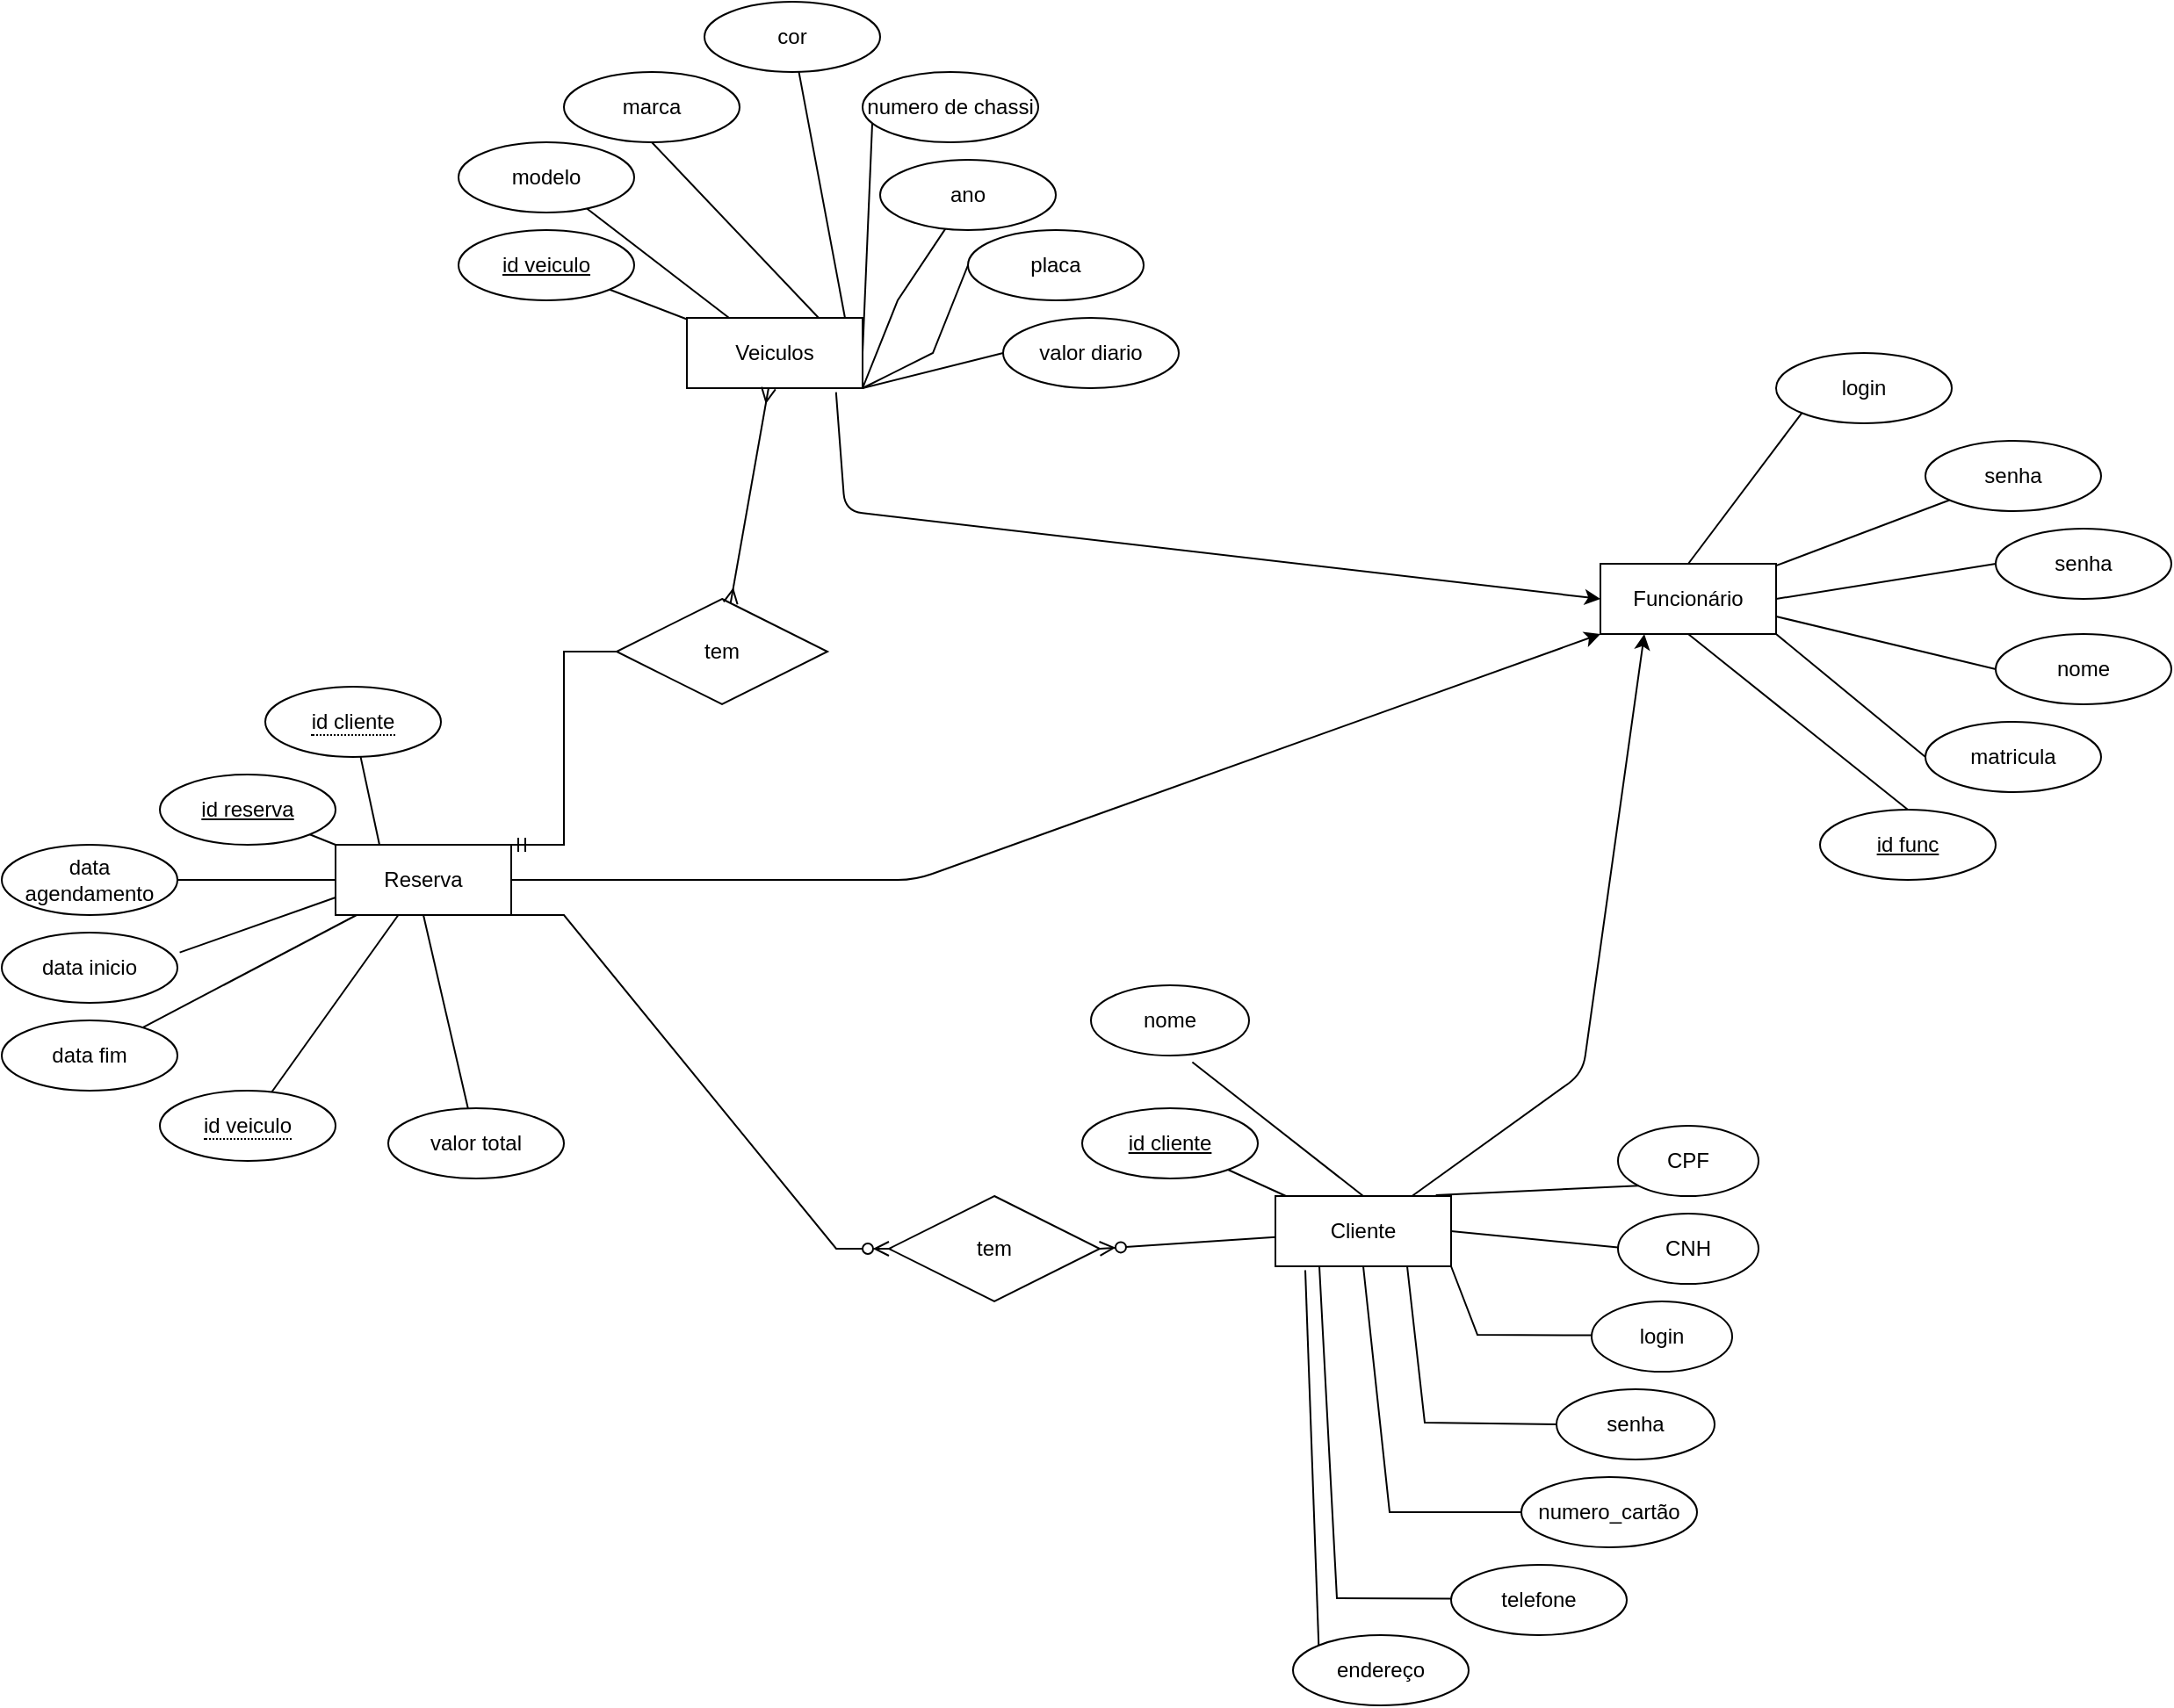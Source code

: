 <mxfile version="16.5.3" type="device"><diagram id="h5X5-GpYOaOJJvt4QTBa" name="Page-1"><mxGraphModel dx="2858" dy="2222" grid="1" gridSize="10" guides="1" tooltips="1" connect="1" arrows="1" fold="1" page="1" pageScale="1" pageWidth="827" pageHeight="1169" math="0" shadow="0"><root><mxCell id="0"/><mxCell id="1" parent="0"/><mxCell id="67Fu7PAmOCxAGkdg5eEU-57" style="edgeStyle=none;rounded=1;sketch=0;orthogonalLoop=1;jettySize=auto;html=1;entryX=0;entryY=1;entryDx=0;entryDy=0;" edge="1" parent="1" source="S1XQLk5gkLsL1mZ5SQCX-3" target="67Fu7PAmOCxAGkdg5eEU-23"><mxGeometry relative="1" as="geometry"><Array as="points"><mxPoint x="-280" y="440"/></Array></mxGeometry></mxCell><mxCell id="S1XQLk5gkLsL1mZ5SQCX-3" value="&lt;font style=&quot;vertical-align: inherit&quot;&gt;&lt;font style=&quot;vertical-align: inherit&quot;&gt;Reserva&lt;/font&gt;&lt;/font&gt;" style="whiteSpace=wrap;html=1;align=center;" parent="1" vertex="1"><mxGeometry x="-610" y="420" width="100" height="40" as="geometry"/></mxCell><mxCell id="67Fu7PAmOCxAGkdg5eEU-56" style="edgeStyle=none;rounded=1;sketch=0;orthogonalLoop=1;jettySize=auto;html=1;entryX=0;entryY=0.5;entryDx=0;entryDy=0;exitX=0.849;exitY=1.057;exitDx=0;exitDy=0;exitPerimeter=0;" edge="1" parent="1" source="S1XQLk5gkLsL1mZ5SQCX-5" target="67Fu7PAmOCxAGkdg5eEU-23"><mxGeometry relative="1" as="geometry"><Array as="points"><mxPoint x="-320" y="230"/></Array></mxGeometry></mxCell><mxCell id="S1XQLk5gkLsL1mZ5SQCX-5" value="&lt;font style=&quot;vertical-align: inherit&quot;&gt;&lt;font style=&quot;vertical-align: inherit&quot;&gt;Veiculos&lt;/font&gt;&lt;/font&gt;" style="whiteSpace=wrap;html=1;align=center;" parent="1" vertex="1"><mxGeometry x="-410" y="120" width="100" height="40" as="geometry"/></mxCell><mxCell id="S1XQLk5gkLsL1mZ5SQCX-6" value="&lt;font style=&quot;vertical-align: inherit&quot;&gt;&lt;font style=&quot;vertical-align: inherit&quot;&gt;Funcionário&lt;/font&gt;&lt;/font&gt;" style="whiteSpace=wrap;html=1;align=center;" parent="1" vertex="1"><mxGeometry x="110" y="260" width="100" height="40" as="geometry"/></mxCell><mxCell id="67Fu7PAmOCxAGkdg5eEU-58" style="edgeStyle=none;rounded=1;sketch=0;orthogonalLoop=1;jettySize=auto;html=1;entryX=0.25;entryY=1;entryDx=0;entryDy=0;" edge="1" parent="1" source="S1XQLk5gkLsL1mZ5SQCX-7" target="67Fu7PAmOCxAGkdg5eEU-23"><mxGeometry relative="1" as="geometry"><Array as="points"><mxPoint x="100" y="550"/></Array></mxGeometry></mxCell><mxCell id="S1XQLk5gkLsL1mZ5SQCX-7" value="&lt;font style=&quot;vertical-align: inherit&quot;&gt;&lt;font style=&quot;vertical-align: inherit&quot;&gt;Cliente&lt;/font&gt;&lt;/font&gt;" style="whiteSpace=wrap;html=1;align=center;" parent="1" vertex="1"><mxGeometry x="-75" y="620" width="100" height="40" as="geometry"/></mxCell><mxCell id="S1XQLk5gkLsL1mZ5SQCX-10" value="&lt;font style=&quot;vertical-align: inherit&quot;&gt;&lt;font style=&quot;vertical-align: inherit&quot;&gt;id reserva&lt;br&gt;&lt;/font&gt;&lt;/font&gt;" style="ellipse;whiteSpace=wrap;html=1;align=center;fontStyle=4;" parent="1" vertex="1"><mxGeometry x="-710" y="380" width="100" height="40" as="geometry"/></mxCell><mxCell id="S1XQLk5gkLsL1mZ5SQCX-11" value="id cliente" style="ellipse;whiteSpace=wrap;html=1;align=center;fontStyle=4;" parent="1" vertex="1"><mxGeometry x="-185" y="570" width="100" height="40" as="geometry"/></mxCell><mxCell id="S1XQLk5gkLsL1mZ5SQCX-13" value="&lt;font style=&quot;vertical-align: inherit&quot;&gt;&lt;font style=&quot;vertical-align: inherit&quot;&gt;id veiculo&lt;/font&gt;&lt;/font&gt;" style="ellipse;whiteSpace=wrap;html=1;align=center;fontStyle=4;" parent="1" vertex="1"><mxGeometry x="-540" y="70" width="100" height="40" as="geometry"/></mxCell><mxCell id="S1XQLk5gkLsL1mZ5SQCX-15" value="id func" style="ellipse;whiteSpace=wrap;html=1;align=center;fontStyle=4;" parent="1" vertex="1"><mxGeometry x="235" y="400" width="100" height="40" as="geometry"/></mxCell><mxCell id="S1XQLk5gkLsL1mZ5SQCX-23" value="data fim" style="ellipse;whiteSpace=wrap;html=1;align=center;" parent="1" vertex="1"><mxGeometry x="-800" y="520" width="100" height="40" as="geometry"/></mxCell><mxCell id="S1XQLk5gkLsL1mZ5SQCX-24" value="data inicio" style="ellipse;whiteSpace=wrap;html=1;align=center;" parent="1" vertex="1"><mxGeometry x="-800" y="470" width="100" height="40" as="geometry"/></mxCell><mxCell id="S1XQLk5gkLsL1mZ5SQCX-25" value="data agendamento" style="ellipse;whiteSpace=wrap;html=1;align=center;" parent="1" vertex="1"><mxGeometry x="-800" y="420" width="100" height="40" as="geometry"/></mxCell><mxCell id="S1XQLk5gkLsL1mZ5SQCX-28" value="valor total" style="ellipse;whiteSpace=wrap;html=1;align=center;" parent="1" vertex="1"><mxGeometry x="-580" y="570" width="100" height="40" as="geometry"/></mxCell><mxCell id="S1XQLk5gkLsL1mZ5SQCX-30" value="" style="endArrow=none;html=1;rounded=0;" parent="1" source="S1XQLk5gkLsL1mZ5SQCX-3" target="S1XQLk5gkLsL1mZ5SQCX-23" edge="1"><mxGeometry relative="1" as="geometry"><mxPoint x="-600" y="400" as="sourcePoint"/><mxPoint x="-440" y="400" as="targetPoint"/></mxGeometry></mxCell><mxCell id="S1XQLk5gkLsL1mZ5SQCX-31" value="" style="endArrow=none;html=1;rounded=0;entryX=1.013;entryY=0.283;entryDx=0;entryDy=0;exitX=0;exitY=0.75;exitDx=0;exitDy=0;entryPerimeter=0;" parent="1" source="S1XQLk5gkLsL1mZ5SQCX-3" target="S1XQLk5gkLsL1mZ5SQCX-24" edge="1"><mxGeometry relative="1" as="geometry"><mxPoint x="-520" y="429.5" as="sourcePoint"/><mxPoint x="-360" y="429.5" as="targetPoint"/></mxGeometry></mxCell><mxCell id="S1XQLk5gkLsL1mZ5SQCX-32" value="" style="endArrow=none;html=1;rounded=0;entryX=1;entryY=0.5;entryDx=0;entryDy=0;exitX=0;exitY=0.5;exitDx=0;exitDy=0;" parent="1" source="S1XQLk5gkLsL1mZ5SQCX-3" target="S1XQLk5gkLsL1mZ5SQCX-25" edge="1"><mxGeometry relative="1" as="geometry"><mxPoint x="-830" y="500" as="sourcePoint"/><mxPoint x="130" y="700" as="targetPoint"/></mxGeometry></mxCell><mxCell id="S1XQLk5gkLsL1mZ5SQCX-33" value="" style="endArrow=none;html=1;rounded=0;exitX=0.5;exitY=1;exitDx=0;exitDy=0;" parent="1" source="S1XQLk5gkLsL1mZ5SQCX-3" target="S1XQLk5gkLsL1mZ5SQCX-28" edge="1"><mxGeometry relative="1" as="geometry"><mxPoint x="-30" y="700" as="sourcePoint"/><mxPoint x="130" y="700" as="targetPoint"/></mxGeometry></mxCell><mxCell id="S1XQLk5gkLsL1mZ5SQCX-34" value="" style="endArrow=none;html=1;rounded=0;" parent="1" source="S1XQLk5gkLsL1mZ5SQCX-10" target="S1XQLk5gkLsL1mZ5SQCX-3" edge="1"><mxGeometry relative="1" as="geometry"><mxPoint x="-30" y="700" as="sourcePoint"/><mxPoint x="-580" y="500" as="targetPoint"/></mxGeometry></mxCell><mxCell id="S1XQLk5gkLsL1mZ5SQCX-36" value="&lt;span style=&quot;border-bottom: 1px dotted&quot;&gt;id veiculo&lt;/span&gt;" style="ellipse;whiteSpace=wrap;html=1;align=center;" parent="1" vertex="1"><mxGeometry x="-710" y="560" width="100" height="40" as="geometry"/></mxCell><mxCell id="S1XQLk5gkLsL1mZ5SQCX-37" value="" style="endArrow=none;html=1;rounded=0;" parent="1" source="S1XQLk5gkLsL1mZ5SQCX-36" target="S1XQLk5gkLsL1mZ5SQCX-3" edge="1"><mxGeometry relative="1" as="geometry"><mxPoint x="-30" y="700" as="sourcePoint"/><mxPoint x="130" y="700" as="targetPoint"/></mxGeometry></mxCell><mxCell id="S1XQLk5gkLsL1mZ5SQCX-38" value="" style="endArrow=none;html=1;rounded=0;" parent="1" source="S1XQLk5gkLsL1mZ5SQCX-5" target="S1XQLk5gkLsL1mZ5SQCX-13" edge="1"><mxGeometry relative="1" as="geometry"><mxPoint x="180" y="80" as="sourcePoint"/><mxPoint x="340" y="80" as="targetPoint"/></mxGeometry></mxCell><mxCell id="S1XQLk5gkLsL1mZ5SQCX-39" value="tem" style="shape=rhombus;perimeter=rhombusPerimeter;whiteSpace=wrap;html=1;align=center;" parent="1" vertex="1"><mxGeometry x="-450" y="280" width="120" height="60" as="geometry"/></mxCell><mxCell id="S1XQLk5gkLsL1mZ5SQCX-40" value="" style="edgeStyle=entityRelationEdgeStyle;fontSize=12;html=1;endArrow=ERmandOne;rounded=0;entryX=1;entryY=0;entryDx=0;entryDy=0;" parent="1" source="S1XQLk5gkLsL1mZ5SQCX-39" target="S1XQLk5gkLsL1mZ5SQCX-3" edge="1"><mxGeometry width="100" height="100" relative="1" as="geometry"><mxPoint y="750" as="sourcePoint"/><mxPoint x="100" y="650" as="targetPoint"/></mxGeometry></mxCell><mxCell id="S1XQLk5gkLsL1mZ5SQCX-47" value="" style="fontSize=12;html=1;endArrow=ERmany;startArrow=ERmany;rounded=0;" parent="1" source="S1XQLk5gkLsL1mZ5SQCX-5" target="S1XQLk5gkLsL1mZ5SQCX-39" edge="1"><mxGeometry width="100" height="100" relative="1" as="geometry"><mxPoint x="-160" y="690" as="sourcePoint"/><mxPoint x="-210" y="490" as="targetPoint"/><Array as="points"/></mxGeometry></mxCell><mxCell id="S1XQLk5gkLsL1mZ5SQCX-49" value="&lt;span style=&quot;border-bottom: 1px dotted&quot;&gt;id cliente&lt;/span&gt;" style="ellipse;whiteSpace=wrap;html=1;align=center;" parent="1" vertex="1"><mxGeometry x="-650" y="330" width="100" height="40" as="geometry"/></mxCell><mxCell id="S1XQLk5gkLsL1mZ5SQCX-50" value="" style="endArrow=none;html=1;rounded=0;entryX=0.25;entryY=0;entryDx=0;entryDy=0;" parent="1" source="S1XQLk5gkLsL1mZ5SQCX-49" target="S1XQLk5gkLsL1mZ5SQCX-3" edge="1"><mxGeometry relative="1" as="geometry"><mxPoint x="-540" y="620" as="sourcePoint"/><mxPoint x="-380" y="620" as="targetPoint"/></mxGeometry></mxCell><mxCell id="S1XQLk5gkLsL1mZ5SQCX-53" value="tem" style="shape=rhombus;perimeter=rhombusPerimeter;whiteSpace=wrap;html=1;align=center;" parent="1" vertex="1"><mxGeometry x="-295" y="620" width="120" height="60" as="geometry"/></mxCell><mxCell id="S1XQLk5gkLsL1mZ5SQCX-54" value="" style="edgeStyle=entityRelationEdgeStyle;fontSize=12;html=1;endArrow=ERzeroToMany;endFill=1;rounded=0;exitX=1;exitY=1;exitDx=0;exitDy=0;" parent="1" source="S1XQLk5gkLsL1mZ5SQCX-3" target="S1XQLk5gkLsL1mZ5SQCX-53" edge="1"><mxGeometry width="100" height="100" relative="1" as="geometry"><mxPoint x="-270" y="690" as="sourcePoint"/><mxPoint x="-170" y="590" as="targetPoint"/></mxGeometry></mxCell><mxCell id="S1XQLk5gkLsL1mZ5SQCX-55" value="" style="fontSize=12;html=1;endArrow=ERzeroToMany;endFill=1;rounded=0;entryX=1;entryY=0.5;entryDx=0;entryDy=0;" parent="1" source="S1XQLk5gkLsL1mZ5SQCX-7" target="S1XQLk5gkLsL1mZ5SQCX-53" edge="1"><mxGeometry width="100" height="100" relative="1" as="geometry"><mxPoint x="-335" y="790" as="sourcePoint"/><mxPoint x="-235" y="690" as="targetPoint"/></mxGeometry></mxCell><mxCell id="S1XQLk5gkLsL1mZ5SQCX-56" value="" style="endArrow=none;html=1;rounded=0;" parent="1" source="S1XQLk5gkLsL1mZ5SQCX-11" target="S1XQLk5gkLsL1mZ5SQCX-7" edge="1"><mxGeometry relative="1" as="geometry"><mxPoint x="-365" y="740" as="sourcePoint"/><mxPoint x="-205" y="740" as="targetPoint"/></mxGeometry></mxCell><mxCell id="S1XQLk5gkLsL1mZ5SQCX-57" value="nome" style="ellipse;whiteSpace=wrap;html=1;align=center;" parent="1" vertex="1"><mxGeometry x="-180" y="500" width="90" height="40" as="geometry"/></mxCell><mxCell id="S1XQLk5gkLsL1mZ5SQCX-58" value="CPF" style="ellipse;whiteSpace=wrap;html=1;align=center;" parent="1" vertex="1"><mxGeometry x="120" y="580" width="80" height="40" as="geometry"/></mxCell><mxCell id="S1XQLk5gkLsL1mZ5SQCX-59" value="CNH" style="ellipse;whiteSpace=wrap;html=1;align=center;" parent="1" vertex="1"><mxGeometry x="120" y="630" width="80" height="40" as="geometry"/></mxCell><mxCell id="S1XQLk5gkLsL1mZ5SQCX-60" value="login" style="ellipse;whiteSpace=wrap;html=1;align=center;" parent="1" vertex="1"><mxGeometry x="105" y="680" width="80" height="40" as="geometry"/></mxCell><mxCell id="S1XQLk5gkLsL1mZ5SQCX-61" value="senha" style="ellipse;whiteSpace=wrap;html=1;align=center;" parent="1" vertex="1"><mxGeometry x="85" y="730" width="90" height="40" as="geometry"/></mxCell><mxCell id="S1XQLk5gkLsL1mZ5SQCX-62" value="" style="endArrow=none;html=1;rounded=0;exitX=0.5;exitY=0;exitDx=0;exitDy=0;entryX=0.641;entryY=1.093;entryDx=0;entryDy=0;entryPerimeter=0;" parent="1" source="S1XQLk5gkLsL1mZ5SQCX-7" target="S1XQLk5gkLsL1mZ5SQCX-57" edge="1"><mxGeometry relative="1" as="geometry"><mxPoint x="-365" y="740" as="sourcePoint"/><mxPoint x="-205" y="740" as="targetPoint"/></mxGeometry></mxCell><mxCell id="S1XQLk5gkLsL1mZ5SQCX-72" value="modelo" style="ellipse;whiteSpace=wrap;html=1;align=center;" parent="1" vertex="1"><mxGeometry x="-540" y="20" width="100" height="40" as="geometry"/></mxCell><mxCell id="S1XQLk5gkLsL1mZ5SQCX-73" value="marca" style="ellipse;whiteSpace=wrap;html=1;align=center;" parent="1" vertex="1"><mxGeometry x="-480" y="-20" width="100" height="40" as="geometry"/></mxCell><mxCell id="S1XQLk5gkLsL1mZ5SQCX-74" value="cor" style="ellipse;whiteSpace=wrap;html=1;align=center;" parent="1" vertex="1"><mxGeometry x="-400" y="-60" width="100" height="40" as="geometry"/></mxCell><mxCell id="S1XQLk5gkLsL1mZ5SQCX-75" value="valor diario" style="ellipse;whiteSpace=wrap;html=1;align=center;" parent="1" vertex="1"><mxGeometry x="-230" y="120" width="100" height="40" as="geometry"/></mxCell><mxCell id="S1XQLk5gkLsL1mZ5SQCX-76" value="numero de chassi" style="ellipse;whiteSpace=wrap;html=1;align=center;" parent="1" vertex="1"><mxGeometry x="-310" y="-20" width="100" height="40" as="geometry"/></mxCell><mxCell id="S1XQLk5gkLsL1mZ5SQCX-77" value="ano" style="ellipse;whiteSpace=wrap;html=1;align=center;" parent="1" vertex="1"><mxGeometry x="-300" y="30" width="100" height="40" as="geometry"/></mxCell><mxCell id="S1XQLk5gkLsL1mZ5SQCX-78" value="" style="endArrow=none;html=1;rounded=0;exitX=0.75;exitY=0;exitDx=0;exitDy=0;" parent="1" source="S1XQLk5gkLsL1mZ5SQCX-5" edge="1"><mxGeometry relative="1" as="geometry"><mxPoint x="-80" as="sourcePoint"/><mxPoint x="-430" y="20" as="targetPoint"/></mxGeometry></mxCell><mxCell id="S1XQLk5gkLsL1mZ5SQCX-79" value="" style="endArrow=none;html=1;rounded=0;" parent="1" source="S1XQLk5gkLsL1mZ5SQCX-5" target="S1XQLk5gkLsL1mZ5SQCX-72" edge="1"><mxGeometry relative="1" as="geometry"><mxPoint x="-80" as="sourcePoint"/><mxPoint x="-440" y="20" as="targetPoint"/></mxGeometry></mxCell><mxCell id="S1XQLk5gkLsL1mZ5SQCX-80" value="" style="endArrow=none;html=1;rounded=0;" parent="1" target="S1XQLk5gkLsL1mZ5SQCX-74" edge="1"><mxGeometry relative="1" as="geometry"><mxPoint x="-320" y="120" as="sourcePoint"/><mxPoint x="-70" y="70" as="targetPoint"/></mxGeometry></mxCell><mxCell id="S1XQLk5gkLsL1mZ5SQCX-81" value="" style="endArrow=none;html=1;rounded=0;entryX=0.055;entryY=0.737;entryDx=0;entryDy=0;entryPerimeter=0;" parent="1" target="S1XQLk5gkLsL1mZ5SQCX-76" edge="1"><mxGeometry relative="1" as="geometry"><mxPoint x="-310" y="140" as="sourcePoint"/><mxPoint x="-280" y="90" as="targetPoint"/></mxGeometry></mxCell><mxCell id="S1XQLk5gkLsL1mZ5SQCX-82" value="" style="endArrow=none;html=1;rounded=0;exitX=1;exitY=1;exitDx=0;exitDy=0;" parent="1" source="S1XQLk5gkLsL1mZ5SQCX-5" target="S1XQLk5gkLsL1mZ5SQCX-77" edge="1"><mxGeometry relative="1" as="geometry"><mxPoint x="-320" y="160" as="sourcePoint"/><mxPoint x="-130" y="140" as="targetPoint"/><Array as="points"><mxPoint x="-290" y="110"/></Array></mxGeometry></mxCell><mxCell id="S1XQLk5gkLsL1mZ5SQCX-85" value="senha" style="ellipse;whiteSpace=wrap;html=1;align=center;" parent="1" vertex="1"><mxGeometry x="295" y="190" width="100" height="40" as="geometry"/></mxCell><mxCell id="S1XQLk5gkLsL1mZ5SQCX-87" value="nome" style="ellipse;whiteSpace=wrap;html=1;align=center;" parent="1" vertex="1"><mxGeometry x="335" y="300" width="100" height="40" as="geometry"/></mxCell><mxCell id="S1XQLk5gkLsL1mZ5SQCX-89" value="matricula" style="ellipse;whiteSpace=wrap;html=1;align=center;" parent="1" vertex="1"><mxGeometry x="295" y="350" width="100" height="40" as="geometry"/></mxCell><mxCell id="S1XQLk5gkLsL1mZ5SQCX-90" value="" style="endArrow=none;html=1;rounded=0;exitX=0.5;exitY=1;exitDx=0;exitDy=0;entryX=0.5;entryY=0;entryDx=0;entryDy=0;" parent="1" source="S1XQLk5gkLsL1mZ5SQCX-6" target="S1XQLk5gkLsL1mZ5SQCX-15" edge="1"><mxGeometry relative="1" as="geometry"><mxPoint x="-260" y="120" as="sourcePoint"/><mxPoint x="-100" y="120" as="targetPoint"/></mxGeometry></mxCell><mxCell id="S1XQLk5gkLsL1mZ5SQCX-93" value="" style="endArrow=none;html=1;rounded=0;" parent="1" source="S1XQLk5gkLsL1mZ5SQCX-6" target="S1XQLk5gkLsL1mZ5SQCX-85" edge="1"><mxGeometry relative="1" as="geometry"><mxPoint x="-260" y="120" as="sourcePoint"/><mxPoint x="-100" y="120" as="targetPoint"/></mxGeometry></mxCell><mxCell id="67Fu7PAmOCxAGkdg5eEU-11" value="numero_cartão" style="ellipse;whiteSpace=wrap;html=1;align=center;" vertex="1" parent="1"><mxGeometry x="65" y="780" width="100" height="40" as="geometry"/></mxCell><mxCell id="67Fu7PAmOCxAGkdg5eEU-12" value="endereço" style="ellipse;whiteSpace=wrap;html=1;align=center;" vertex="1" parent="1"><mxGeometry x="-65" y="870" width="100" height="40" as="geometry"/></mxCell><mxCell id="67Fu7PAmOCxAGkdg5eEU-13" value="telefone" style="ellipse;whiteSpace=wrap;html=1;align=center;" vertex="1" parent="1"><mxGeometry x="25" y="830" width="100" height="40" as="geometry"/></mxCell><mxCell id="67Fu7PAmOCxAGkdg5eEU-21" value="&lt;font style=&quot;vertical-align: inherit&quot;&gt;&lt;font style=&quot;vertical-align: inherit&quot;&gt;Funcionário&lt;/font&gt;&lt;/font&gt;" style="whiteSpace=wrap;html=1;align=center;" vertex="1" parent="1"><mxGeometry x="110" y="260" width="100" height="40" as="geometry"/></mxCell><mxCell id="67Fu7PAmOCxAGkdg5eEU-23" value="&lt;font style=&quot;vertical-align: inherit&quot;&gt;&lt;font style=&quot;vertical-align: inherit&quot;&gt;Funcionário&lt;/font&gt;&lt;/font&gt;" style="whiteSpace=wrap;html=1;align=center;" vertex="1" parent="1"><mxGeometry x="110" y="260" width="100" height="40" as="geometry"/></mxCell><mxCell id="67Fu7PAmOCxAGkdg5eEU-24" value="login" style="ellipse;whiteSpace=wrap;html=1;align=center;" vertex="1" parent="1"><mxGeometry x="210" y="140" width="100" height="40" as="geometry"/></mxCell><mxCell id="67Fu7PAmOCxAGkdg5eEU-25" value="senha" style="ellipse;whiteSpace=wrap;html=1;align=center;" vertex="1" parent="1"><mxGeometry x="335" y="240" width="100" height="40" as="geometry"/></mxCell><mxCell id="67Fu7PAmOCxAGkdg5eEU-36" value="placa" style="ellipse;whiteSpace=wrap;html=1;align=center;rounded=0;sketch=0;" vertex="1" parent="1"><mxGeometry x="-250" y="70" width="100" height="40" as="geometry"/></mxCell><mxCell id="67Fu7PAmOCxAGkdg5eEU-37" value="" style="endArrow=none;html=1;rounded=0;sketch=0;entryX=0;entryY=0.5;entryDx=0;entryDy=0;" edge="1" parent="1" target="67Fu7PAmOCxAGkdg5eEU-36"><mxGeometry relative="1" as="geometry"><mxPoint x="-310" y="160" as="sourcePoint"/><mxPoint x="-230" y="190" as="targetPoint"/><Array as="points"><mxPoint x="-270" y="140"/></Array></mxGeometry></mxCell><mxCell id="67Fu7PAmOCxAGkdg5eEU-38" value="" style="endArrow=none;html=1;rounded=0;sketch=0;entryX=0;entryY=0.5;entryDx=0;entryDy=0;" edge="1" parent="1" target="S1XQLk5gkLsL1mZ5SQCX-75"><mxGeometry relative="1" as="geometry"><mxPoint x="-310" y="160" as="sourcePoint"/><mxPoint x="-220" y="140" as="targetPoint"/></mxGeometry></mxCell><mxCell id="67Fu7PAmOCxAGkdg5eEU-43" value="" style="endArrow=none;html=1;rounded=0;sketch=0;exitX=0.17;exitY=1.057;exitDx=0;exitDy=0;exitPerimeter=0;entryX=0;entryY=0;entryDx=0;entryDy=0;" edge="1" parent="1" source="S1XQLk5gkLsL1mZ5SQCX-7" target="67Fu7PAmOCxAGkdg5eEU-12"><mxGeometry relative="1" as="geometry"><mxPoint x="-210" y="889.29" as="sourcePoint"/><mxPoint x="-50" y="889.29" as="targetPoint"/></mxGeometry></mxCell><mxCell id="67Fu7PAmOCxAGkdg5eEU-44" value="" style="endArrow=none;html=1;rounded=0;sketch=0;exitX=0.25;exitY=1;exitDx=0;exitDy=0;" edge="1" parent="1" source="S1XQLk5gkLsL1mZ5SQCX-7"><mxGeometry relative="1" as="geometry"><mxPoint x="-135" y="849.29" as="sourcePoint"/><mxPoint x="25" y="849.29" as="targetPoint"/><Array as="points"><mxPoint x="-40" y="849"/></Array></mxGeometry></mxCell><mxCell id="67Fu7PAmOCxAGkdg5eEU-45" value="" style="endArrow=none;html=1;rounded=0;sketch=0;exitX=0.5;exitY=1;exitDx=0;exitDy=0;entryX=0;entryY=0.5;entryDx=0;entryDy=0;" edge="1" parent="1" source="S1XQLk5gkLsL1mZ5SQCX-7" target="67Fu7PAmOCxAGkdg5eEU-11"><mxGeometry relative="1" as="geometry"><mxPoint x="-90" y="799.29" as="sourcePoint"/><mxPoint x="70" y="799" as="targetPoint"/><Array as="points"><mxPoint x="-10" y="800"/></Array></mxGeometry></mxCell><mxCell id="67Fu7PAmOCxAGkdg5eEU-46" value="" style="endArrow=none;html=1;rounded=0;sketch=0;exitX=0.75;exitY=1;exitDx=0;exitDy=0;entryX=0;entryY=0.5;entryDx=0;entryDy=0;" edge="1" parent="1" source="S1XQLk5gkLsL1mZ5SQCX-7" target="S1XQLk5gkLsL1mZ5SQCX-61"><mxGeometry relative="1" as="geometry"><mxPoint x="-65" y="749.29" as="sourcePoint"/><mxPoint x="90" y="749" as="targetPoint"/><Array as="points"><mxPoint x="10" y="749"/></Array></mxGeometry></mxCell><mxCell id="67Fu7PAmOCxAGkdg5eEU-47" value="" style="endArrow=none;html=1;rounded=0;sketch=0;exitX=1;exitY=1;exitDx=0;exitDy=0;" edge="1" parent="1" source="S1XQLk5gkLsL1mZ5SQCX-7"><mxGeometry relative="1" as="geometry"><mxPoint x="-55" y="699.29" as="sourcePoint"/><mxPoint x="105" y="699.29" as="targetPoint"/><Array as="points"><mxPoint x="40" y="699"/></Array></mxGeometry></mxCell><mxCell id="67Fu7PAmOCxAGkdg5eEU-48" value="" style="endArrow=none;html=1;rounded=0;sketch=0;exitX=1;exitY=0.5;exitDx=0;exitDy=0;" edge="1" parent="1" source="S1XQLk5gkLsL1mZ5SQCX-7"><mxGeometry relative="1" as="geometry"><mxPoint x="-40" y="649.29" as="sourcePoint"/><mxPoint x="120" y="649.29" as="targetPoint"/></mxGeometry></mxCell><mxCell id="67Fu7PAmOCxAGkdg5eEU-49" value="" style="endArrow=none;html=1;rounded=0;sketch=0;exitX=0.913;exitY=-0.014;exitDx=0;exitDy=0;exitPerimeter=0;entryX=0;entryY=1;entryDx=0;entryDy=0;" edge="1" parent="1" source="S1XQLk5gkLsL1mZ5SQCX-7" target="S1XQLk5gkLsL1mZ5SQCX-58"><mxGeometry relative="1" as="geometry"><mxPoint x="-35" y="600" as="sourcePoint"/><mxPoint x="125" y="600" as="targetPoint"/></mxGeometry></mxCell><mxCell id="67Fu7PAmOCxAGkdg5eEU-50" value="" style="endArrow=none;html=1;rounded=0;exitX=0;exitY=1;exitDx=0;exitDy=0;entryX=0.5;entryY=0;entryDx=0;entryDy=0;" edge="1" parent="1" source="67Fu7PAmOCxAGkdg5eEU-24" target="67Fu7PAmOCxAGkdg5eEU-23"><mxGeometry relative="1" as="geometry"><mxPoint x="70" y="170" as="sourcePoint"/><mxPoint x="195" y="270" as="targetPoint"/><Array as="points"/></mxGeometry></mxCell><mxCell id="67Fu7PAmOCxAGkdg5eEU-51" value="" style="endArrow=none;html=1;rounded=0;exitX=1;exitY=1;exitDx=0;exitDy=0;entryX=0;entryY=0.5;entryDx=0;entryDy=0;" edge="1" parent="1" source="67Fu7PAmOCxAGkdg5eEU-23" target="S1XQLk5gkLsL1mZ5SQCX-89"><mxGeometry relative="1" as="geometry"><mxPoint x="185" y="270" as="sourcePoint"/><mxPoint x="310" y="370" as="targetPoint"/><Array as="points"/></mxGeometry></mxCell><mxCell id="67Fu7PAmOCxAGkdg5eEU-52" value="" style="endArrow=none;html=1;rounded=0;exitX=1;exitY=0.5;exitDx=0;exitDy=0;entryX=0;entryY=0.5;entryDx=0;entryDy=0;" edge="1" parent="1" source="67Fu7PAmOCxAGkdg5eEU-23" target="67Fu7PAmOCxAGkdg5eEU-25"><mxGeometry relative="1" as="geometry"><mxPoint x="215" y="160" as="sourcePoint"/><mxPoint x="340" y="260" as="targetPoint"/><Array as="points"/></mxGeometry></mxCell><mxCell id="67Fu7PAmOCxAGkdg5eEU-53" value="" style="endArrow=none;html=1;rounded=0;exitX=1;exitY=0.75;exitDx=0;exitDy=0;entryX=0.5;entryY=0;entryDx=0;entryDy=0;" edge="1" parent="1" source="67Fu7PAmOCxAGkdg5eEU-23"><mxGeometry relative="1" as="geometry"><mxPoint x="210" y="220" as="sourcePoint"/><mxPoint x="335" y="320" as="targetPoint"/><Array as="points"/></mxGeometry></mxCell></root></mxGraphModel></diagram></mxfile>